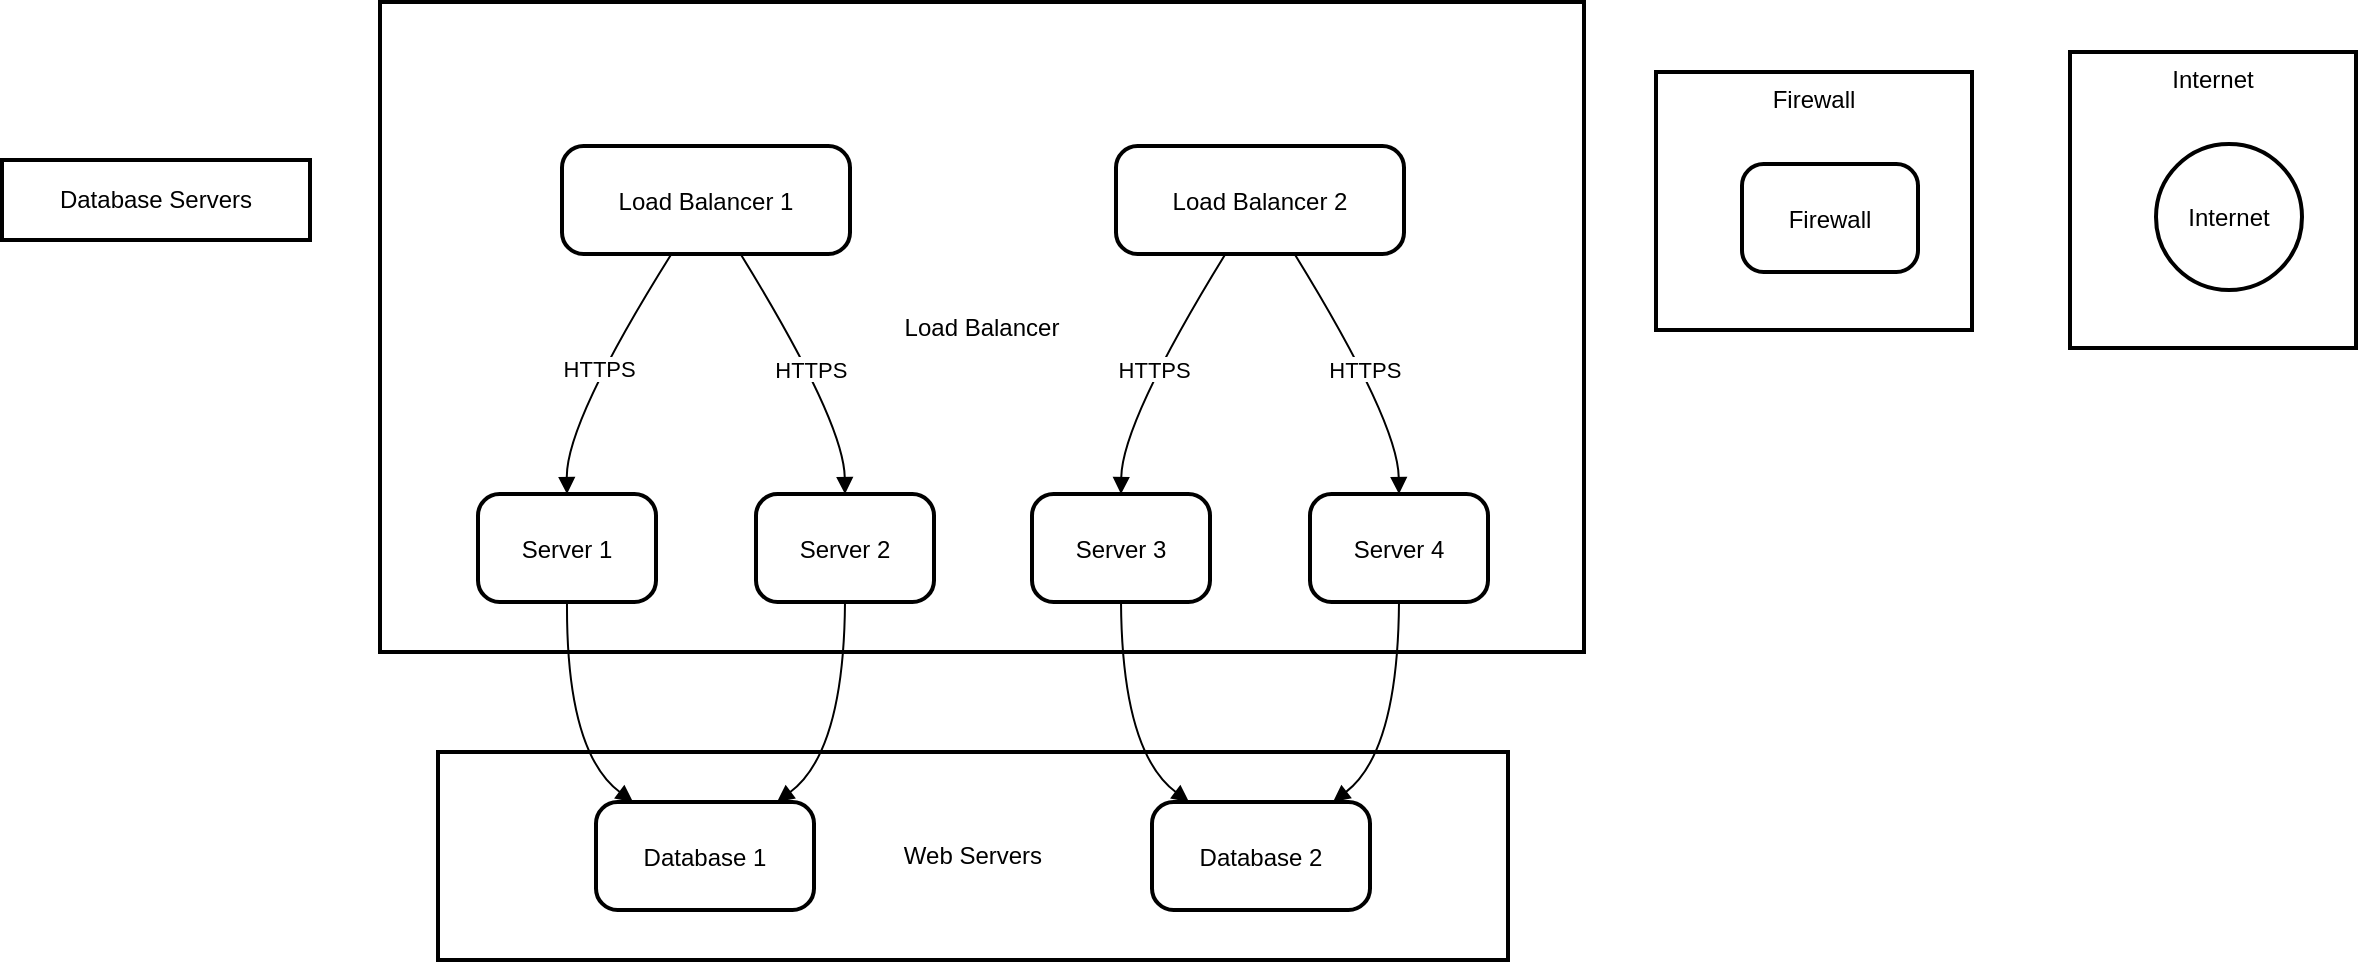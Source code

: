 <mxfile version="26.0.6">
  <diagram name="Page-1" id="-ee1jRhpT9f6R2wRzCdM">
    <mxGraphModel>
      <root>
        <mxCell id="0" />
        <mxCell id="1" parent="0" />
        <mxCell id="2" value="Database Servers" style="whiteSpace=wrap;strokeWidth=2;" vertex="1" parent="1">
          <mxGeometry x="8" y="87" width="154" height="40" as="geometry" />
        </mxCell>
        <mxCell id="3" value="Web Servers" style="whiteSpace=wrap;strokeWidth=2;" vertex="1" parent="1">
          <mxGeometry x="226" y="383" width="535" height="104" as="geometry" />
        </mxCell>
        <mxCell id="4" value="Load Balancer" style="whiteSpace=wrap;strokeWidth=2;" vertex="1" parent="1">
          <mxGeometry x="197" y="8" width="602" height="325" as="geometry" />
        </mxCell>
        <mxCell id="5" value="Firewall" style="whiteSpace=wrap;strokeWidth=2;verticalAlign=top;" vertex="1" parent="1">
          <mxGeometry x="835" y="43" width="158" height="129" as="geometry" />
        </mxCell>
        <mxCell id="6" value="Firewall" style="rounded=1;arcSize=20;strokeWidth=2" vertex="1" parent="5">
          <mxGeometry x="43" y="46" width="88" height="54" as="geometry" />
        </mxCell>
        <mxCell id="7" value="Internet" style="whiteSpace=wrap;strokeWidth=2;verticalAlign=top;" vertex="1" parent="1">
          <mxGeometry x="1042" y="33" width="143" height="148" as="geometry" />
        </mxCell>
        <mxCell id="8" value="Internet" style="ellipse;aspect=fixed;strokeWidth=2;whiteSpace=wrap;" vertex="1" parent="7">
          <mxGeometry x="43" y="46" width="73" height="73" as="geometry" />
        </mxCell>
        <mxCell id="9" value="Load Balancer 1" style="rounded=1;arcSize=20;strokeWidth=2" vertex="1" parent="1">
          <mxGeometry x="288" y="80" width="144" height="54" as="geometry" />
        </mxCell>
        <mxCell id="10" value="Server 1" style="rounded=1;arcSize=20;strokeWidth=2" vertex="1" parent="1">
          <mxGeometry x="246" y="254" width="89" height="54" as="geometry" />
        </mxCell>
        <mxCell id="11" value="Server 2" style="rounded=1;arcSize=20;strokeWidth=2" vertex="1" parent="1">
          <mxGeometry x="385" y="254" width="89" height="54" as="geometry" />
        </mxCell>
        <mxCell id="12" value="Load Balancer 2" style="rounded=1;arcSize=20;strokeWidth=2" vertex="1" parent="1">
          <mxGeometry x="565" y="80" width="144" height="54" as="geometry" />
        </mxCell>
        <mxCell id="13" value="Server 3" style="rounded=1;arcSize=20;strokeWidth=2" vertex="1" parent="1">
          <mxGeometry x="523" y="254" width="89" height="54" as="geometry" />
        </mxCell>
        <mxCell id="14" value="Server 4" style="rounded=1;arcSize=20;strokeWidth=2" vertex="1" parent="1">
          <mxGeometry x="662" y="254" width="89" height="54" as="geometry" />
        </mxCell>
        <mxCell id="15" value="Database 1" style="rounded=1;arcSize=20;strokeWidth=2" vertex="1" parent="1">
          <mxGeometry x="305" y="408" width="109" height="54" as="geometry" />
        </mxCell>
        <mxCell id="16" value="Database 2" style="rounded=1;arcSize=20;strokeWidth=2" vertex="1" parent="1">
          <mxGeometry x="583" y="408" width="109" height="54" as="geometry" />
        </mxCell>
        <mxCell id="17" value="HTTPS" style="curved=1;startArrow=none;endArrow=block;exitX=0.38;exitY=1;entryX=0.5;entryY=0;" edge="1" parent="1" source="9" target="10">
          <mxGeometry relative="1" as="geometry">
            <Array as="points">
              <mxPoint x="290" y="218" />
            </Array>
          </mxGeometry>
        </mxCell>
        <mxCell id="18" value="HTTPS" style="curved=1;startArrow=none;endArrow=block;exitX=0.62;exitY=1;entryX=0.5;entryY=0;" edge="1" parent="1" source="9" target="11">
          <mxGeometry relative="1" as="geometry">
            <Array as="points">
              <mxPoint x="429" y="218" />
            </Array>
          </mxGeometry>
        </mxCell>
        <mxCell id="19" value="HTTPS" style="curved=1;startArrow=none;endArrow=block;exitX=0.38;exitY=1;entryX=0.5;entryY=0;" edge="1" parent="1" source="12" target="13">
          <mxGeometry relative="1" as="geometry">
            <Array as="points">
              <mxPoint x="568" y="218" />
            </Array>
          </mxGeometry>
        </mxCell>
        <mxCell id="20" value="HTTPS" style="curved=1;startArrow=none;endArrow=block;exitX=0.62;exitY=1;entryX=0.5;entryY=0;" edge="1" parent="1" source="12" target="14">
          <mxGeometry relative="1" as="geometry">
            <Array as="points">
              <mxPoint x="706" y="218" />
            </Array>
          </mxGeometry>
        </mxCell>
        <mxCell id="21" value="" style="curved=1;startArrow=none;endArrow=block;exitX=0.5;exitY=1;entryX=0.17;entryY=0;" edge="1" parent="1" source="10" target="15">
          <mxGeometry relative="1" as="geometry">
            <Array as="points">
              <mxPoint x="290" y="383" />
            </Array>
          </mxGeometry>
        </mxCell>
        <mxCell id="22" value="" style="curved=1;startArrow=none;endArrow=block;exitX=0.5;exitY=1;entryX=0.83;entryY=0;" edge="1" parent="1" source="11" target="15">
          <mxGeometry relative="1" as="geometry">
            <Array as="points">
              <mxPoint x="429" y="383" />
            </Array>
          </mxGeometry>
        </mxCell>
        <mxCell id="23" value="" style="curved=1;startArrow=none;endArrow=block;exitX=0.5;exitY=1;entryX=0.17;entryY=0;" edge="1" parent="1" source="13" target="16">
          <mxGeometry relative="1" as="geometry">
            <Array as="points">
              <mxPoint x="568" y="383" />
            </Array>
          </mxGeometry>
        </mxCell>
        <mxCell id="24" value="" style="curved=1;startArrow=none;endArrow=block;exitX=0.5;exitY=1;entryX=0.83;entryY=0;" edge="1" parent="1" source="14" target="16">
          <mxGeometry relative="1" as="geometry">
            <Array as="points">
              <mxPoint x="706" y="383" />
            </Array>
          </mxGeometry>
        </mxCell>
      </root>
    </mxGraphModel>
  </diagram>
</mxfile>
